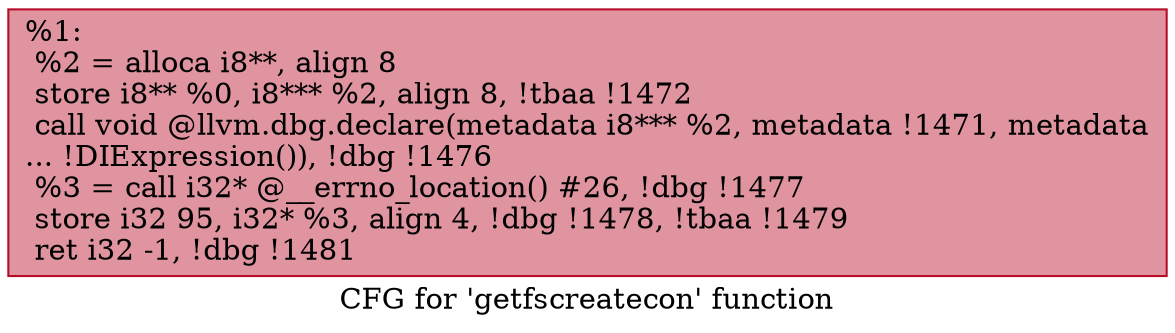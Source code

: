 digraph "CFG for 'getfscreatecon' function" {
	label="CFG for 'getfscreatecon' function";

	Node0x114a980 [shape=record,color="#b70d28ff", style=filled, fillcolor="#b70d2870",label="{%1:\l  %2 = alloca i8**, align 8\l  store i8** %0, i8*** %2, align 8, !tbaa !1472\l  call void @llvm.dbg.declare(metadata i8*** %2, metadata !1471, metadata\l... !DIExpression()), !dbg !1476\l  %3 = call i32* @__errno_location() #26, !dbg !1477\l  store i32 95, i32* %3, align 4, !dbg !1478, !tbaa !1479\l  ret i32 -1, !dbg !1481\l}"];
}
